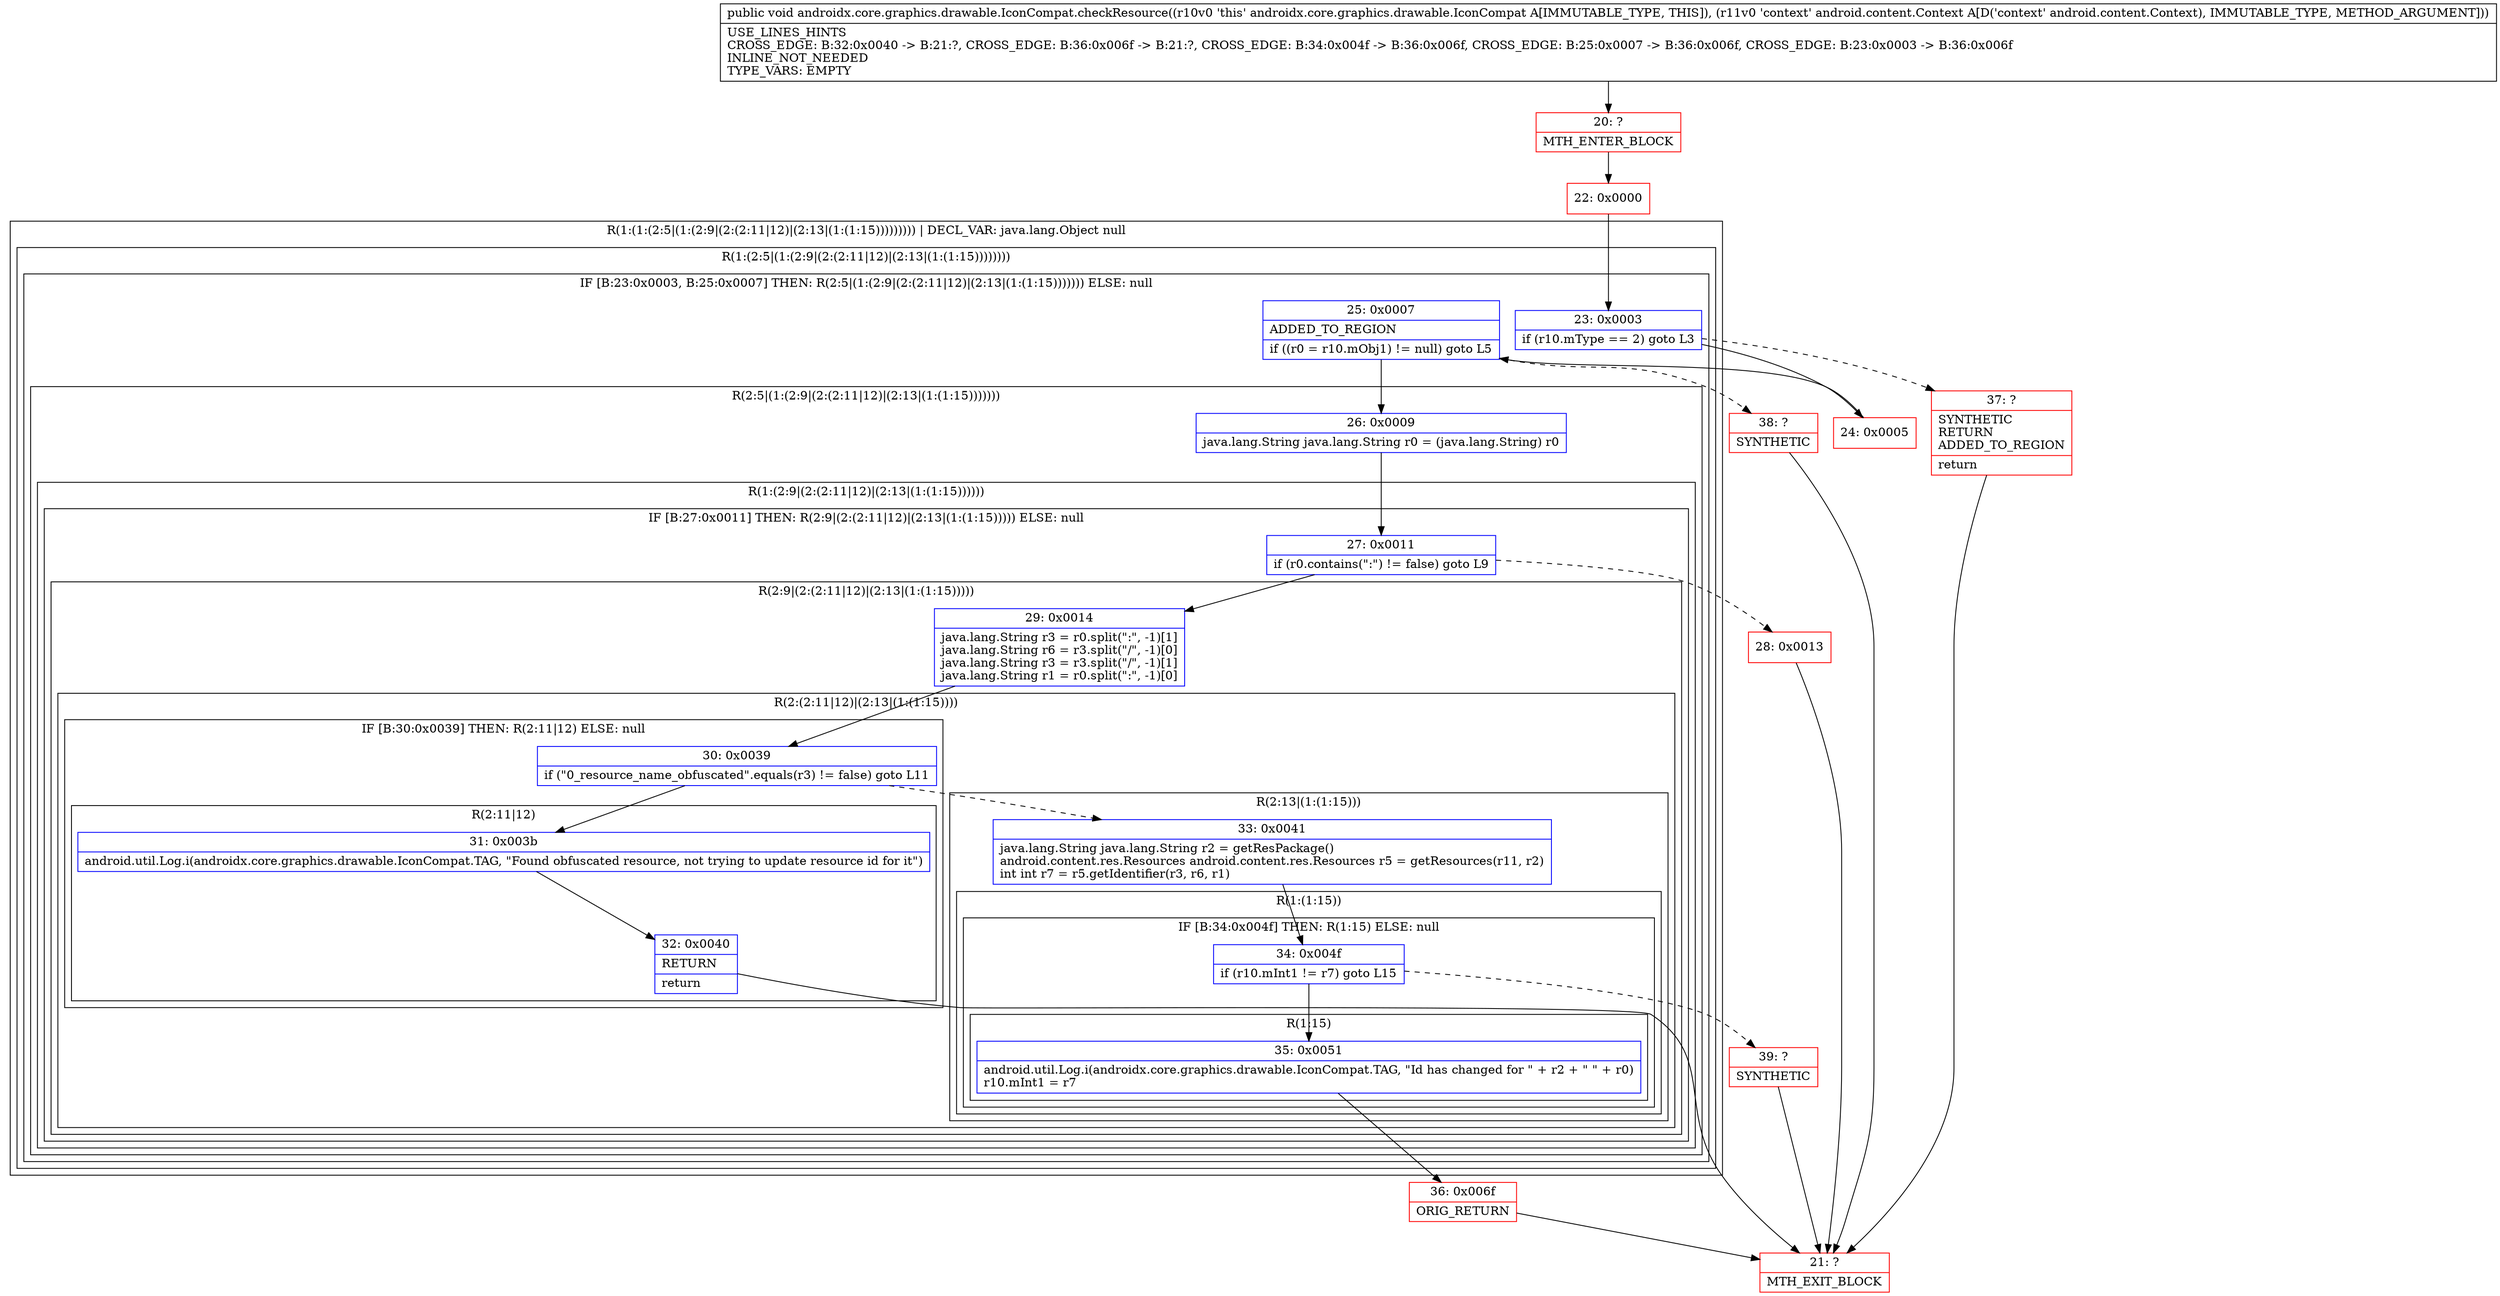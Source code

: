 digraph "CFG forandroidx.core.graphics.drawable.IconCompat.checkResource(Landroid\/content\/Context;)V" {
subgraph cluster_Region_67606287 {
label = "R(1:(1:(2:5|(1:(2:9|(2:(2:11|12)|(2:13|(1:(1:15))))))))) | DECL_VAR: java.lang.Object null\l";
node [shape=record,color=blue];
subgraph cluster_Region_1324512606 {
label = "R(1:(2:5|(1:(2:9|(2:(2:11|12)|(2:13|(1:(1:15))))))))";
node [shape=record,color=blue];
subgraph cluster_IfRegion_1636271454 {
label = "IF [B:23:0x0003, B:25:0x0007] THEN: R(2:5|(1:(2:9|(2:(2:11|12)|(2:13|(1:(1:15))))))) ELSE: null";
node [shape=record,color=blue];
Node_23 [shape=record,label="{23\:\ 0x0003|if (r10.mType == 2) goto L3\l}"];
Node_25 [shape=record,label="{25\:\ 0x0007|ADDED_TO_REGION\l|if ((r0 = r10.mObj1) != null) goto L5\l}"];
subgraph cluster_Region_788088494 {
label = "R(2:5|(1:(2:9|(2:(2:11|12)|(2:13|(1:(1:15)))))))";
node [shape=record,color=blue];
Node_26 [shape=record,label="{26\:\ 0x0009|java.lang.String java.lang.String r0 = (java.lang.String) r0\l}"];
subgraph cluster_Region_795269097 {
label = "R(1:(2:9|(2:(2:11|12)|(2:13|(1:(1:15))))))";
node [shape=record,color=blue];
subgraph cluster_IfRegion_54009555 {
label = "IF [B:27:0x0011] THEN: R(2:9|(2:(2:11|12)|(2:13|(1:(1:15))))) ELSE: null";
node [shape=record,color=blue];
Node_27 [shape=record,label="{27\:\ 0x0011|if (r0.contains(\":\") != false) goto L9\l}"];
subgraph cluster_Region_1739546109 {
label = "R(2:9|(2:(2:11|12)|(2:13|(1:(1:15)))))";
node [shape=record,color=blue];
Node_29 [shape=record,label="{29\:\ 0x0014|java.lang.String r3 = r0.split(\":\", \-1)[1]\ljava.lang.String r6 = r3.split(\"\/\", \-1)[0]\ljava.lang.String r3 = r3.split(\"\/\", \-1)[1]\ljava.lang.String r1 = r0.split(\":\", \-1)[0]\l}"];
subgraph cluster_Region_392266469 {
label = "R(2:(2:11|12)|(2:13|(1:(1:15))))";
node [shape=record,color=blue];
subgraph cluster_IfRegion_678646254 {
label = "IF [B:30:0x0039] THEN: R(2:11|12) ELSE: null";
node [shape=record,color=blue];
Node_30 [shape=record,label="{30\:\ 0x0039|if (\"0_resource_name_obfuscated\".equals(r3) != false) goto L11\l}"];
subgraph cluster_Region_1256476114 {
label = "R(2:11|12)";
node [shape=record,color=blue];
Node_31 [shape=record,label="{31\:\ 0x003b|android.util.Log.i(androidx.core.graphics.drawable.IconCompat.TAG, \"Found obfuscated resource, not trying to update resource id for it\")\l}"];
Node_32 [shape=record,label="{32\:\ 0x0040|RETURN\l|return\l}"];
}
}
subgraph cluster_Region_1803424980 {
label = "R(2:13|(1:(1:15)))";
node [shape=record,color=blue];
Node_33 [shape=record,label="{33\:\ 0x0041|java.lang.String java.lang.String r2 = getResPackage()\landroid.content.res.Resources android.content.res.Resources r5 = getResources(r11, r2)\lint int r7 = r5.getIdentifier(r3, r6, r1)\l}"];
subgraph cluster_Region_395615397 {
label = "R(1:(1:15))";
node [shape=record,color=blue];
subgraph cluster_IfRegion_892252584 {
label = "IF [B:34:0x004f] THEN: R(1:15) ELSE: null";
node [shape=record,color=blue];
Node_34 [shape=record,label="{34\:\ 0x004f|if (r10.mInt1 != r7) goto L15\l}"];
subgraph cluster_Region_257359782 {
label = "R(1:15)";
node [shape=record,color=blue];
Node_35 [shape=record,label="{35\:\ 0x0051|android.util.Log.i(androidx.core.graphics.drawable.IconCompat.TAG, \"Id has changed for \" + r2 + \" \" + r0)\lr10.mInt1 = r7\l}"];
}
}
}
}
}
}
}
}
}
}
}
}
Node_20 [shape=record,color=red,label="{20\:\ ?|MTH_ENTER_BLOCK\l}"];
Node_22 [shape=record,color=red,label="{22\:\ 0x0000}"];
Node_24 [shape=record,color=red,label="{24\:\ 0x0005}"];
Node_28 [shape=record,color=red,label="{28\:\ 0x0013}"];
Node_21 [shape=record,color=red,label="{21\:\ ?|MTH_EXIT_BLOCK\l}"];
Node_36 [shape=record,color=red,label="{36\:\ 0x006f|ORIG_RETURN\l}"];
Node_39 [shape=record,color=red,label="{39\:\ ?|SYNTHETIC\l}"];
Node_38 [shape=record,color=red,label="{38\:\ ?|SYNTHETIC\l}"];
Node_37 [shape=record,color=red,label="{37\:\ ?|SYNTHETIC\lRETURN\lADDED_TO_REGION\l|return\l}"];
MethodNode[shape=record,label="{public void androidx.core.graphics.drawable.IconCompat.checkResource((r10v0 'this' androidx.core.graphics.drawable.IconCompat A[IMMUTABLE_TYPE, THIS]), (r11v0 'context' android.content.Context A[D('context' android.content.Context), IMMUTABLE_TYPE, METHOD_ARGUMENT]))  | USE_LINES_HINTS\lCROSS_EDGE: B:32:0x0040 \-\> B:21:?, CROSS_EDGE: B:36:0x006f \-\> B:21:?, CROSS_EDGE: B:34:0x004f \-\> B:36:0x006f, CROSS_EDGE: B:25:0x0007 \-\> B:36:0x006f, CROSS_EDGE: B:23:0x0003 \-\> B:36:0x006f\lINLINE_NOT_NEEDED\lTYPE_VARS: EMPTY\l}"];
MethodNode -> Node_20;Node_23 -> Node_24;
Node_23 -> Node_37[style=dashed];
Node_25 -> Node_26;
Node_25 -> Node_38[style=dashed];
Node_26 -> Node_27;
Node_27 -> Node_28[style=dashed];
Node_27 -> Node_29;
Node_29 -> Node_30;
Node_30 -> Node_31;
Node_30 -> Node_33[style=dashed];
Node_31 -> Node_32;
Node_32 -> Node_21;
Node_33 -> Node_34;
Node_34 -> Node_35;
Node_34 -> Node_39[style=dashed];
Node_35 -> Node_36;
Node_20 -> Node_22;
Node_22 -> Node_23;
Node_24 -> Node_25;
Node_28 -> Node_21;
Node_36 -> Node_21;
Node_39 -> Node_21;
Node_38 -> Node_21;
Node_37 -> Node_21;
}

